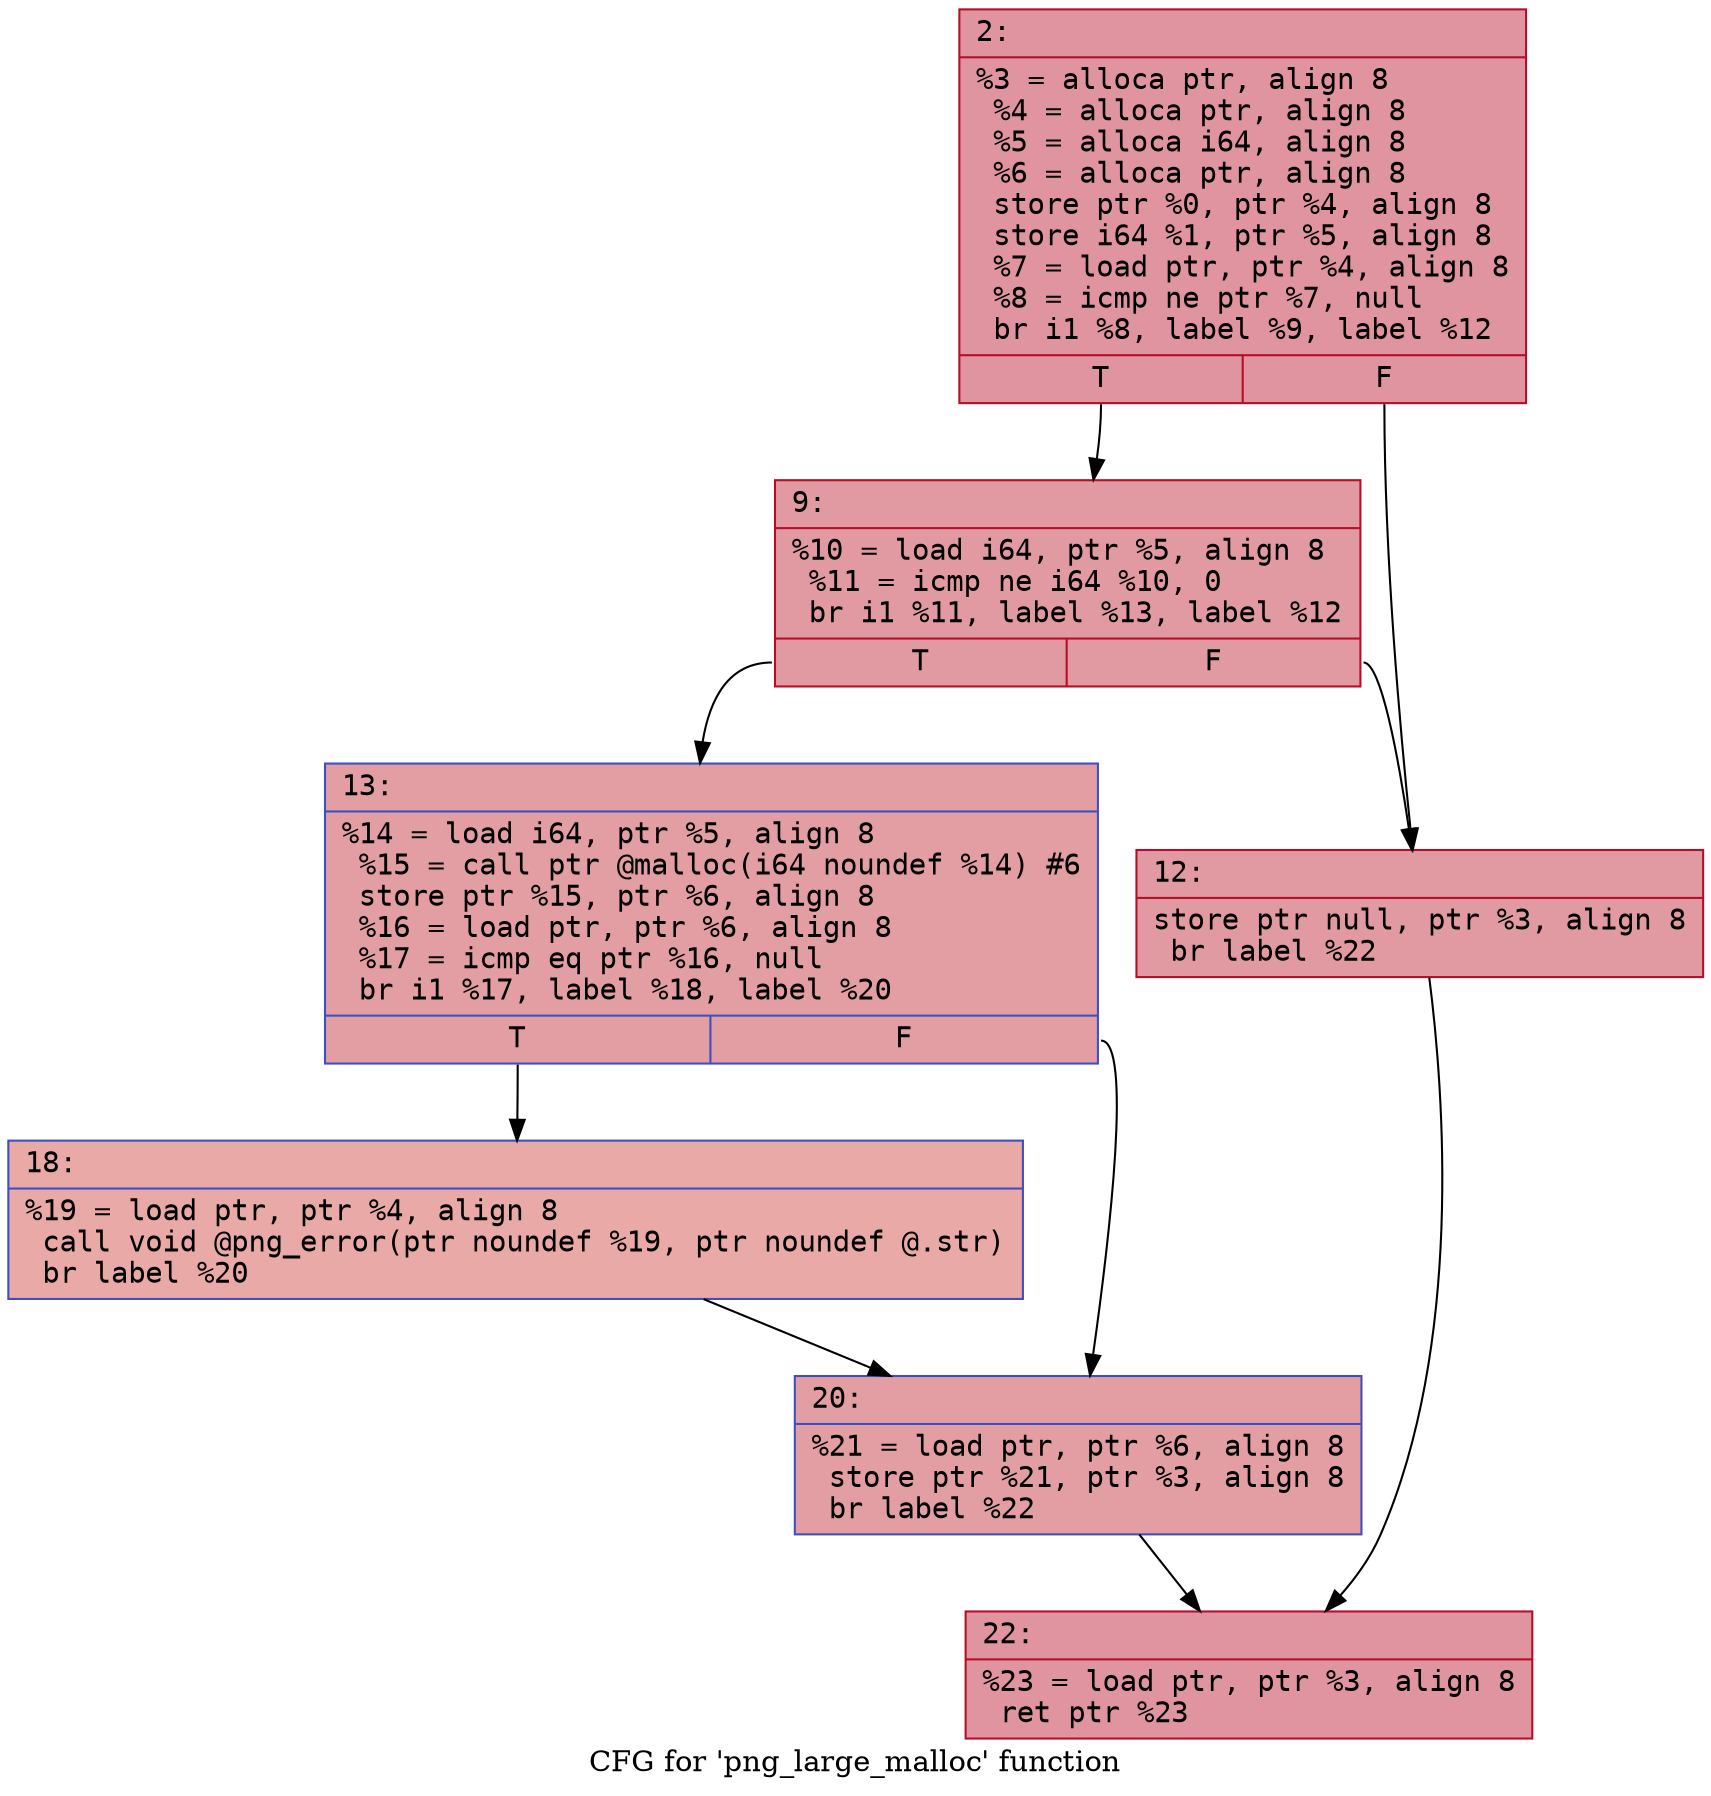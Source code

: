 digraph "CFG for 'png_large_malloc' function" {
	label="CFG for 'png_large_malloc' function";

	Node0x600001a524e0 [shape=record,color="#b70d28ff", style=filled, fillcolor="#b70d2870" fontname="Courier",label="{2:\l|  %3 = alloca ptr, align 8\l  %4 = alloca ptr, align 8\l  %5 = alloca i64, align 8\l  %6 = alloca ptr, align 8\l  store ptr %0, ptr %4, align 8\l  store i64 %1, ptr %5, align 8\l  %7 = load ptr, ptr %4, align 8\l  %8 = icmp ne ptr %7, null\l  br i1 %8, label %9, label %12\l|{<s0>T|<s1>F}}"];
	Node0x600001a524e0:s0 -> Node0x600001a52530[tooltip="2 -> 9\nProbability 62.50%" ];
	Node0x600001a524e0:s1 -> Node0x600001a52580[tooltip="2 -> 12\nProbability 37.50%" ];
	Node0x600001a52530 [shape=record,color="#b70d28ff", style=filled, fillcolor="#bb1b2c70" fontname="Courier",label="{9:\l|  %10 = load i64, ptr %5, align 8\l  %11 = icmp ne i64 %10, 0\l  br i1 %11, label %13, label %12\l|{<s0>T|<s1>F}}"];
	Node0x600001a52530:s0 -> Node0x600001a525d0[tooltip="9 -> 13\nProbability 62.50%" ];
	Node0x600001a52530:s1 -> Node0x600001a52580[tooltip="9 -> 12\nProbability 37.50%" ];
	Node0x600001a52580 [shape=record,color="#b70d28ff", style=filled, fillcolor="#bb1b2c70" fontname="Courier",label="{12:\l|  store ptr null, ptr %3, align 8\l  br label %22\l}"];
	Node0x600001a52580 -> Node0x600001a526c0[tooltip="12 -> 22\nProbability 100.00%" ];
	Node0x600001a525d0 [shape=record,color="#3d50c3ff", style=filled, fillcolor="#be242e70" fontname="Courier",label="{13:\l|  %14 = load i64, ptr %5, align 8\l  %15 = call ptr @malloc(i64 noundef %14) #6\l  store ptr %15, ptr %6, align 8\l  %16 = load ptr, ptr %6, align 8\l  %17 = icmp eq ptr %16, null\l  br i1 %17, label %18, label %20\l|{<s0>T|<s1>F}}"];
	Node0x600001a525d0:s0 -> Node0x600001a52620[tooltip="13 -> 18\nProbability 37.50%" ];
	Node0x600001a525d0:s1 -> Node0x600001a52670[tooltip="13 -> 20\nProbability 62.50%" ];
	Node0x600001a52620 [shape=record,color="#3d50c3ff", style=filled, fillcolor="#ca3b3770" fontname="Courier",label="{18:\l|  %19 = load ptr, ptr %4, align 8\l  call void @png_error(ptr noundef %19, ptr noundef @.str)\l  br label %20\l}"];
	Node0x600001a52620 -> Node0x600001a52670[tooltip="18 -> 20\nProbability 100.00%" ];
	Node0x600001a52670 [shape=record,color="#3d50c3ff", style=filled, fillcolor="#be242e70" fontname="Courier",label="{20:\l|  %21 = load ptr, ptr %6, align 8\l  store ptr %21, ptr %3, align 8\l  br label %22\l}"];
	Node0x600001a52670 -> Node0x600001a526c0[tooltip="20 -> 22\nProbability 100.00%" ];
	Node0x600001a526c0 [shape=record,color="#b70d28ff", style=filled, fillcolor="#b70d2870" fontname="Courier",label="{22:\l|  %23 = load ptr, ptr %3, align 8\l  ret ptr %23\l}"];
}
